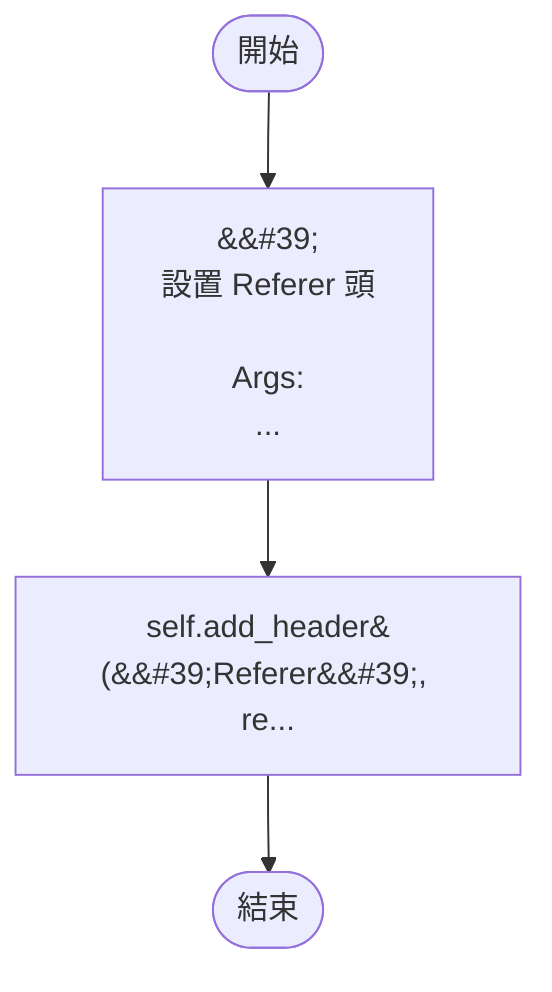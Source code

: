 flowchart TB
    n1([開始])
    n2([結束])
    n3[&amp;&#35;39;\n        設置 Referer 頭\n\n        Args:\n   ...]
    n4[self.add_header&#40;&amp;&#35;39;Referer&amp;&#35;39;, re...]
    n1 --> n3
    n3 --> n4
    n4 --> n2
